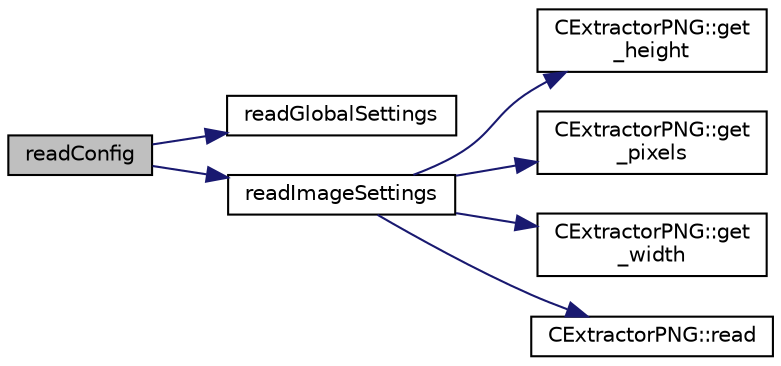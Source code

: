digraph "readConfig"
{
 // LATEX_PDF_SIZE
  edge [fontname="Helvetica",fontsize="10",labelfontname="Helvetica",labelfontsize="10"];
  node [fontname="Helvetica",fontsize="10",shape=record];
  rankdir="LR";
  Node1 [label="readConfig",height=0.2,width=0.4,color="black", fillcolor="grey75", style="filled", fontcolor="black",tooltip=" "];
  Node1 -> Node2 [color="midnightblue",fontsize="10",style="solid",fontname="Helvetica"];
  Node2 [label="readGlobalSettings",height=0.2,width=0.4,color="black", fillcolor="white", style="filled",URL="$readConfig_8cpp.html#a7f5e9acd14786211e729d06546ee3f5a",tooltip=" "];
  Node1 -> Node3 [color="midnightblue",fontsize="10",style="solid",fontname="Helvetica"];
  Node3 [label="readImageSettings",height=0.2,width=0.4,color="black", fillcolor="white", style="filled",URL="$readConfig_8cpp.html#a1dcac510cdac9b9fc26e098ef3eef67e",tooltip=" "];
  Node3 -> Node4 [color="midnightblue",fontsize="10",style="solid",fontname="Helvetica"];
  Node4 [label="CExtractorPNG::get\l_height",height=0.2,width=0.4,color="black", fillcolor="white", style="filled",URL="$classCExtractorPNG.html#a8cc49ac7ac3985a1d41448fc25ebd7f0",tooltip=" "];
  Node3 -> Node5 [color="midnightblue",fontsize="10",style="solid",fontname="Helvetica"];
  Node5 [label="CExtractorPNG::get\l_pixels",height=0.2,width=0.4,color="black", fillcolor="white", style="filled",URL="$classCExtractorPNG.html#a8c95cdb797e138b86497c9a9f91394cc",tooltip=" "];
  Node3 -> Node6 [color="midnightblue",fontsize="10",style="solid",fontname="Helvetica"];
  Node6 [label="CExtractorPNG::get\l_width",height=0.2,width=0.4,color="black", fillcolor="white", style="filled",URL="$classCExtractorPNG.html#a32f9a55bad24a52c7dedab5817a6a0ca",tooltip=" "];
  Node3 -> Node7 [color="midnightblue",fontsize="10",style="solid",fontname="Helvetica"];
  Node7 [label="CExtractorPNG::read",height=0.2,width=0.4,color="black", fillcolor="white", style="filled",URL="$classCExtractorPNG.html#a7396095ab1cf3bb69706d584934d7c9f",tooltip=" "];
}
